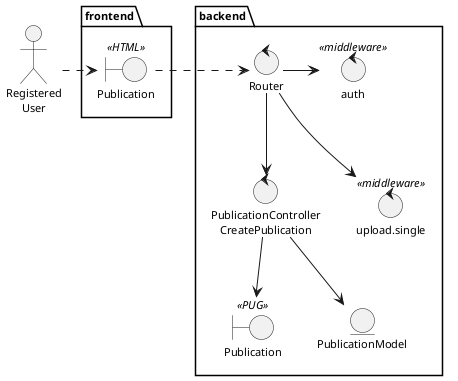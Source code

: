 @startuml
skinparam style strictuml
skinparam defaultTextAlignment center
skinparam defaultFontSize 11

actor "Registered\nUser" as UserReg

' This is a comment on a single line
package backend {
    boundary "Publication" as PublicationDetailView << PUG >>
    control "PublicationController\nCreatePublication" as CreatePublicationController
    control Router
    control auth << middleware >>
    control "upload.single" as uploadSingle << middleware >>
    entity PublicationModel
}

package frontend {
    boundary "Publication" as PublicationHtml << HTML >>
}

UserReg .r.> PublicationHtml
PublicationHtml .r.> Router
Router -> auth
Router -d-> uploadSingle
Router -d-> CreatePublicationController
CreatePublicationController -d-> PublicationDetailView
CreatePublicationController -d-> PublicationModel

@enduml